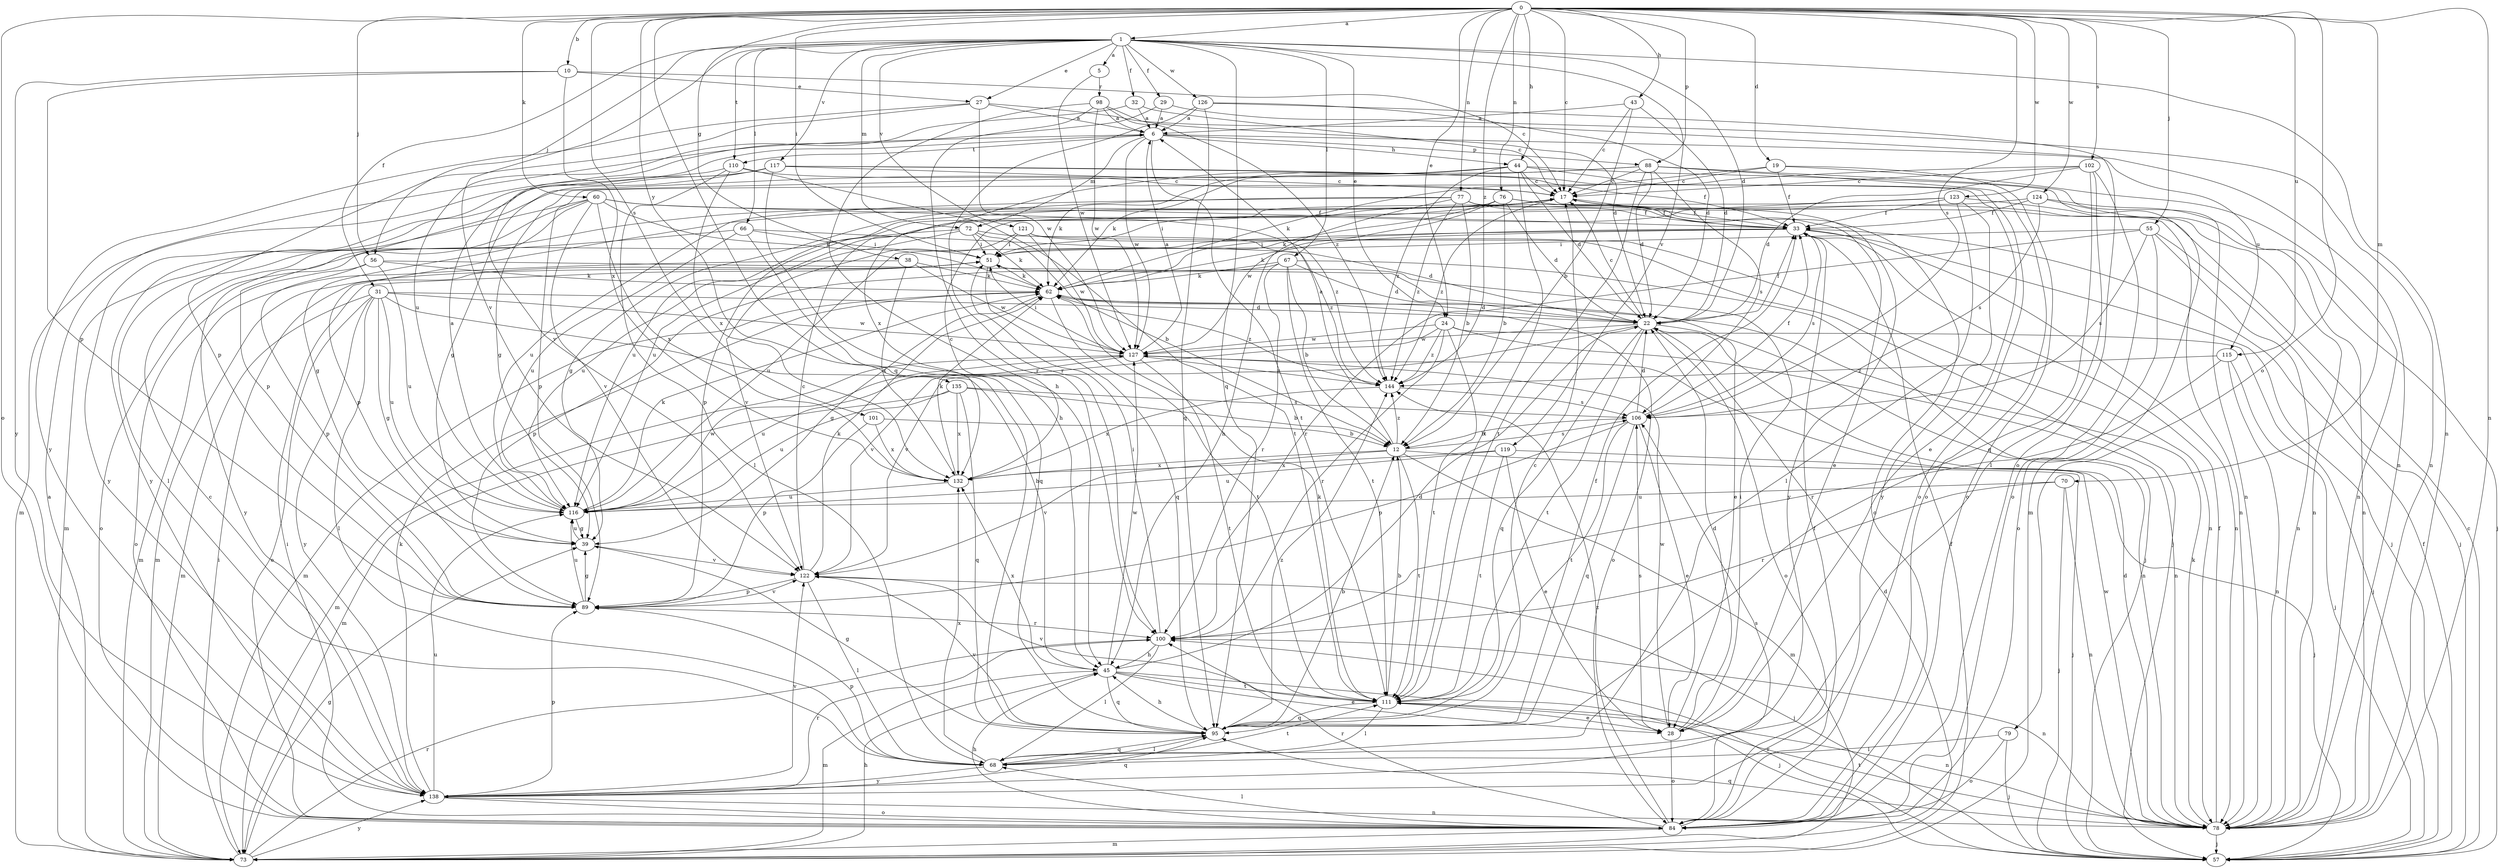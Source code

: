 strict digraph  {
0;
1;
5;
6;
10;
12;
17;
19;
22;
24;
27;
28;
29;
31;
32;
33;
38;
39;
43;
44;
45;
51;
55;
56;
57;
60;
62;
66;
67;
68;
70;
72;
73;
76;
77;
78;
79;
84;
88;
89;
95;
98;
100;
101;
102;
106;
110;
111;
115;
116;
117;
119;
121;
122;
123;
124;
126;
127;
132;
135;
138;
144;
0 -> 1  [label=a];
0 -> 10  [label=b];
0 -> 17  [label=c];
0 -> 19  [label=d];
0 -> 24  [label=e];
0 -> 38  [label=g];
0 -> 43  [label=h];
0 -> 44  [label=h];
0 -> 51  [label=i];
0 -> 55  [label=j];
0 -> 56  [label=j];
0 -> 60  [label=k];
0 -> 70  [label=m];
0 -> 76  [label=n];
0 -> 77  [label=n];
0 -> 78  [label=n];
0 -> 79  [label=o];
0 -> 84  [label=o];
0 -> 88  [label=p];
0 -> 95  [label=q];
0 -> 101  [label=s];
0 -> 102  [label=s];
0 -> 106  [label=s];
0 -> 115  [label=u];
0 -> 123  [label=w];
0 -> 124  [label=w];
0 -> 135  [label=y];
0 -> 144  [label=z];
1 -> 5  [label=a];
1 -> 22  [label=d];
1 -> 24  [label=e];
1 -> 27  [label=e];
1 -> 29  [label=f];
1 -> 31  [label=f];
1 -> 32  [label=f];
1 -> 56  [label=j];
1 -> 66  [label=l];
1 -> 67  [label=l];
1 -> 72  [label=m];
1 -> 78  [label=n];
1 -> 95  [label=q];
1 -> 110  [label=t];
1 -> 117  [label=v];
1 -> 119  [label=v];
1 -> 121  [label=v];
1 -> 122  [label=v];
1 -> 126  [label=w];
5 -> 98  [label=r];
5 -> 127  [label=w];
6 -> 44  [label=h];
6 -> 72  [label=m];
6 -> 88  [label=p];
6 -> 110  [label=t];
6 -> 111  [label=t];
6 -> 115  [label=u];
6 -> 127  [label=w];
10 -> 17  [label=c];
10 -> 27  [label=e];
10 -> 89  [label=p];
10 -> 132  [label=x];
10 -> 138  [label=y];
12 -> 6  [label=a];
12 -> 57  [label=j];
12 -> 73  [label=m];
12 -> 106  [label=s];
12 -> 111  [label=t];
12 -> 122  [label=v];
12 -> 132  [label=x];
12 -> 144  [label=z];
17 -> 33  [label=f];
17 -> 89  [label=p];
17 -> 138  [label=y];
17 -> 144  [label=z];
19 -> 17  [label=c];
19 -> 33  [label=f];
19 -> 62  [label=k];
19 -> 78  [label=n];
19 -> 84  [label=o];
22 -> 17  [label=c];
22 -> 33  [label=f];
22 -> 78  [label=n];
22 -> 84  [label=o];
22 -> 95  [label=q];
22 -> 111  [label=t];
22 -> 122  [label=v];
22 -> 127  [label=w];
24 -> 57  [label=j];
24 -> 78  [label=n];
24 -> 100  [label=r];
24 -> 111  [label=t];
24 -> 122  [label=v];
24 -> 127  [label=w];
24 -> 144  [label=z];
27 -> 6  [label=a];
27 -> 78  [label=n];
27 -> 89  [label=p];
27 -> 127  [label=w];
27 -> 138  [label=y];
28 -> 22  [label=d];
28 -> 51  [label=i];
28 -> 84  [label=o];
28 -> 106  [label=s];
28 -> 127  [label=w];
29 -> 6  [label=a];
29 -> 78  [label=n];
29 -> 122  [label=v];
31 -> 22  [label=d];
31 -> 39  [label=g];
31 -> 45  [label=h];
31 -> 68  [label=l];
31 -> 73  [label=m];
31 -> 84  [label=o];
31 -> 116  [label=u];
31 -> 127  [label=w];
31 -> 138  [label=y];
32 -> 6  [label=a];
32 -> 17  [label=c];
32 -> 116  [label=u];
33 -> 51  [label=i];
33 -> 57  [label=j];
33 -> 62  [label=k];
33 -> 78  [label=n];
33 -> 106  [label=s];
33 -> 116  [label=u];
38 -> 62  [label=k];
38 -> 73  [label=m];
38 -> 127  [label=w];
38 -> 132  [label=x];
39 -> 116  [label=u];
39 -> 122  [label=v];
43 -> 6  [label=a];
43 -> 12  [label=b];
43 -> 17  [label=c];
43 -> 22  [label=d];
44 -> 17  [label=c];
44 -> 22  [label=d];
44 -> 62  [label=k];
44 -> 73  [label=m];
44 -> 84  [label=o];
44 -> 89  [label=p];
44 -> 111  [label=t];
44 -> 132  [label=x];
44 -> 144  [label=z];
45 -> 22  [label=d];
45 -> 28  [label=e];
45 -> 57  [label=j];
45 -> 73  [label=m];
45 -> 95  [label=q];
45 -> 111  [label=t];
45 -> 127  [label=w];
45 -> 132  [label=x];
51 -> 62  [label=k];
51 -> 73  [label=m];
51 -> 95  [label=q];
55 -> 51  [label=i];
55 -> 57  [label=j];
55 -> 78  [label=n];
55 -> 84  [label=o];
55 -> 100  [label=r];
55 -> 106  [label=s];
56 -> 28  [label=e];
56 -> 62  [label=k];
56 -> 84  [label=o];
56 -> 89  [label=p];
56 -> 116  [label=u];
57 -> 17  [label=c];
57 -> 33  [label=f];
57 -> 100  [label=r];
60 -> 33  [label=f];
60 -> 39  [label=g];
60 -> 62  [label=k];
60 -> 68  [label=l];
60 -> 73  [label=m];
60 -> 122  [label=v];
60 -> 132  [label=x];
60 -> 144  [label=z];
62 -> 22  [label=d];
62 -> 39  [label=g];
62 -> 73  [label=m];
62 -> 84  [label=o];
62 -> 111  [label=t];
62 -> 144  [label=z];
66 -> 51  [label=i];
66 -> 95  [label=q];
66 -> 116  [label=u];
66 -> 138  [label=y];
66 -> 144  [label=z];
67 -> 12  [label=b];
67 -> 22  [label=d];
67 -> 57  [label=j];
67 -> 62  [label=k];
67 -> 89  [label=p];
67 -> 100  [label=r];
67 -> 111  [label=t];
68 -> 89  [label=p];
68 -> 95  [label=q];
68 -> 111  [label=t];
68 -> 132  [label=x];
68 -> 138  [label=y];
70 -> 57  [label=j];
70 -> 78  [label=n];
70 -> 100  [label=r];
70 -> 116  [label=u];
72 -> 12  [label=b];
72 -> 22  [label=d];
72 -> 51  [label=i];
72 -> 62  [label=k];
72 -> 84  [label=o];
72 -> 116  [label=u];
73 -> 6  [label=a];
73 -> 22  [label=d];
73 -> 33  [label=f];
73 -> 39  [label=g];
73 -> 45  [label=h];
73 -> 51  [label=i];
73 -> 100  [label=r];
73 -> 138  [label=y];
76 -> 12  [label=b];
76 -> 22  [label=d];
76 -> 33  [label=f];
76 -> 62  [label=k];
76 -> 84  [label=o];
76 -> 89  [label=p];
76 -> 127  [label=w];
77 -> 12  [label=b];
77 -> 28  [label=e];
77 -> 33  [label=f];
77 -> 39  [label=g];
77 -> 45  [label=h];
77 -> 78  [label=n];
77 -> 116  [label=u];
77 -> 144  [label=z];
78 -> 22  [label=d];
78 -> 33  [label=f];
78 -> 57  [label=j];
78 -> 62  [label=k];
78 -> 95  [label=q];
78 -> 111  [label=t];
78 -> 127  [label=w];
79 -> 57  [label=j];
79 -> 68  [label=l];
79 -> 84  [label=o];
84 -> 33  [label=f];
84 -> 45  [label=h];
84 -> 51  [label=i];
84 -> 68  [label=l];
84 -> 73  [label=m];
84 -> 100  [label=r];
84 -> 106  [label=s];
84 -> 144  [label=z];
88 -> 17  [label=c];
88 -> 22  [label=d];
88 -> 39  [label=g];
88 -> 62  [label=k];
88 -> 78  [label=n];
88 -> 84  [label=o];
88 -> 106  [label=s];
88 -> 111  [label=t];
89 -> 39  [label=g];
89 -> 100  [label=r];
89 -> 116  [label=u];
89 -> 122  [label=v];
95 -> 12  [label=b];
95 -> 17  [label=c];
95 -> 33  [label=f];
95 -> 39  [label=g];
95 -> 45  [label=h];
95 -> 68  [label=l];
95 -> 122  [label=v];
95 -> 144  [label=z];
98 -> 6  [label=a];
98 -> 22  [label=d];
98 -> 45  [label=h];
98 -> 100  [label=r];
98 -> 127  [label=w];
98 -> 144  [label=z];
100 -> 45  [label=h];
100 -> 51  [label=i];
100 -> 68  [label=l];
100 -> 78  [label=n];
101 -> 12  [label=b];
101 -> 89  [label=p];
101 -> 132  [label=x];
102 -> 17  [label=c];
102 -> 22  [label=d];
102 -> 68  [label=l];
102 -> 84  [label=o];
102 -> 89  [label=p];
102 -> 95  [label=q];
106 -> 12  [label=b];
106 -> 22  [label=d];
106 -> 28  [label=e];
106 -> 33  [label=f];
106 -> 89  [label=p];
106 -> 95  [label=q];
106 -> 111  [label=t];
110 -> 17  [label=c];
110 -> 68  [label=l];
110 -> 111  [label=t];
110 -> 132  [label=x];
110 -> 138  [label=y];
111 -> 12  [label=b];
111 -> 28  [label=e];
111 -> 62  [label=k];
111 -> 68  [label=l];
111 -> 78  [label=n];
111 -> 95  [label=q];
111 -> 122  [label=v];
115 -> 57  [label=j];
115 -> 78  [label=n];
115 -> 100  [label=r];
115 -> 144  [label=z];
116 -> 6  [label=a];
116 -> 39  [label=g];
116 -> 62  [label=k];
116 -> 127  [label=w];
117 -> 17  [label=c];
117 -> 28  [label=e];
117 -> 33  [label=f];
117 -> 39  [label=g];
117 -> 45  [label=h];
117 -> 73  [label=m];
117 -> 138  [label=y];
119 -> 28  [label=e];
119 -> 57  [label=j];
119 -> 111  [label=t];
119 -> 116  [label=u];
119 -> 132  [label=x];
121 -> 51  [label=i];
121 -> 57  [label=j];
121 -> 78  [label=n];
121 -> 122  [label=v];
121 -> 127  [label=w];
122 -> 17  [label=c];
122 -> 57  [label=j];
122 -> 62  [label=k];
122 -> 68  [label=l];
122 -> 89  [label=p];
123 -> 33  [label=f];
123 -> 51  [label=i];
123 -> 68  [label=l];
123 -> 78  [label=n];
123 -> 116  [label=u];
123 -> 138  [label=y];
124 -> 33  [label=f];
124 -> 57  [label=j];
124 -> 78  [label=n];
124 -> 106  [label=s];
124 -> 116  [label=u];
126 -> 6  [label=a];
126 -> 22  [label=d];
126 -> 84  [label=o];
126 -> 95  [label=q];
126 -> 100  [label=r];
127 -> 6  [label=a];
127 -> 51  [label=i];
127 -> 73  [label=m];
127 -> 111  [label=t];
127 -> 116  [label=u];
127 -> 144  [label=z];
132 -> 17  [label=c];
132 -> 62  [label=k];
132 -> 116  [label=u];
135 -> 12  [label=b];
135 -> 73  [label=m];
135 -> 95  [label=q];
135 -> 106  [label=s];
135 -> 116  [label=u];
135 -> 132  [label=x];
138 -> 17  [label=c];
138 -> 62  [label=k];
138 -> 78  [label=n];
138 -> 84  [label=o];
138 -> 89  [label=p];
138 -> 95  [label=q];
138 -> 100  [label=r];
138 -> 116  [label=u];
138 -> 122  [label=v];
144 -> 106  [label=s];
144 -> 132  [label=x];
}
